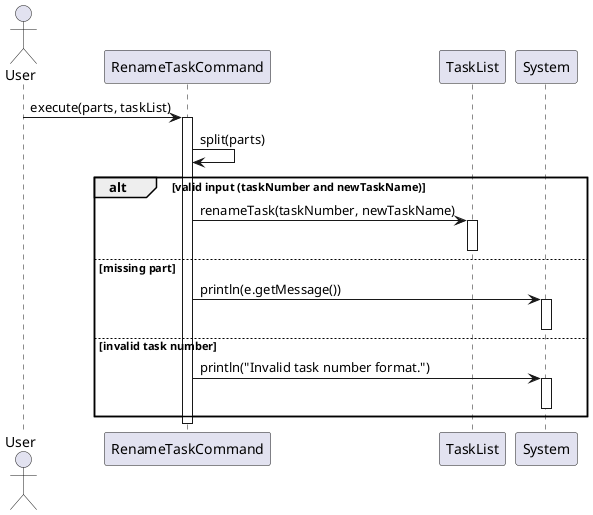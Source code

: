 @startuml
'https://plantuml.com/sequence-diagram

actor User

participant "RenameTaskCommand" as RenameCmd
participant "TaskList" as TaskList
participant "System" as Console

User -> RenameCmd : execute(parts, taskList)
activate RenameCmd

RenameCmd -> RenameCmd : split(parts)

alt valid input (taskNumber and newTaskName)
    RenameCmd -> TaskList : renameTask(taskNumber, newTaskName)
    activate TaskList
    deactivate TaskList
else missing part
    RenameCmd -> Console : println(e.getMessage())
    activate Console
    deactivate Console
else invalid task number
    RenameCmd -> Console : println("Invalid task number format.")
    activate Console
    deactivate Console
end

deactivate RenameCmd
@enduml